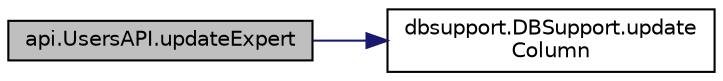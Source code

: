 digraph "api.UsersAPI.updateExpert"
{
 // LATEX_PDF_SIZE
  edge [fontname="Helvetica",fontsize="10",labelfontname="Helvetica",labelfontsize="10"];
  node [fontname="Helvetica",fontsize="10",shape=record];
  rankdir="LR";
  Node1 [label="api.UsersAPI.updateExpert",height=0.2,width=0.4,color="black", fillcolor="grey75", style="filled", fontcolor="black",tooltip=" "];
  Node1 -> Node2 [color="midnightblue",fontsize="10",style="solid",fontname="Helvetica"];
  Node2 [label="dbsupport.DBSupport.update\lColumn",height=0.2,width=0.4,color="black", fillcolor="white", style="filled",URL="$classdbsupport_1_1DBSupport.html#a792a389978dc47e166bd8ecd1e9fdb1a",tooltip=" "];
}
